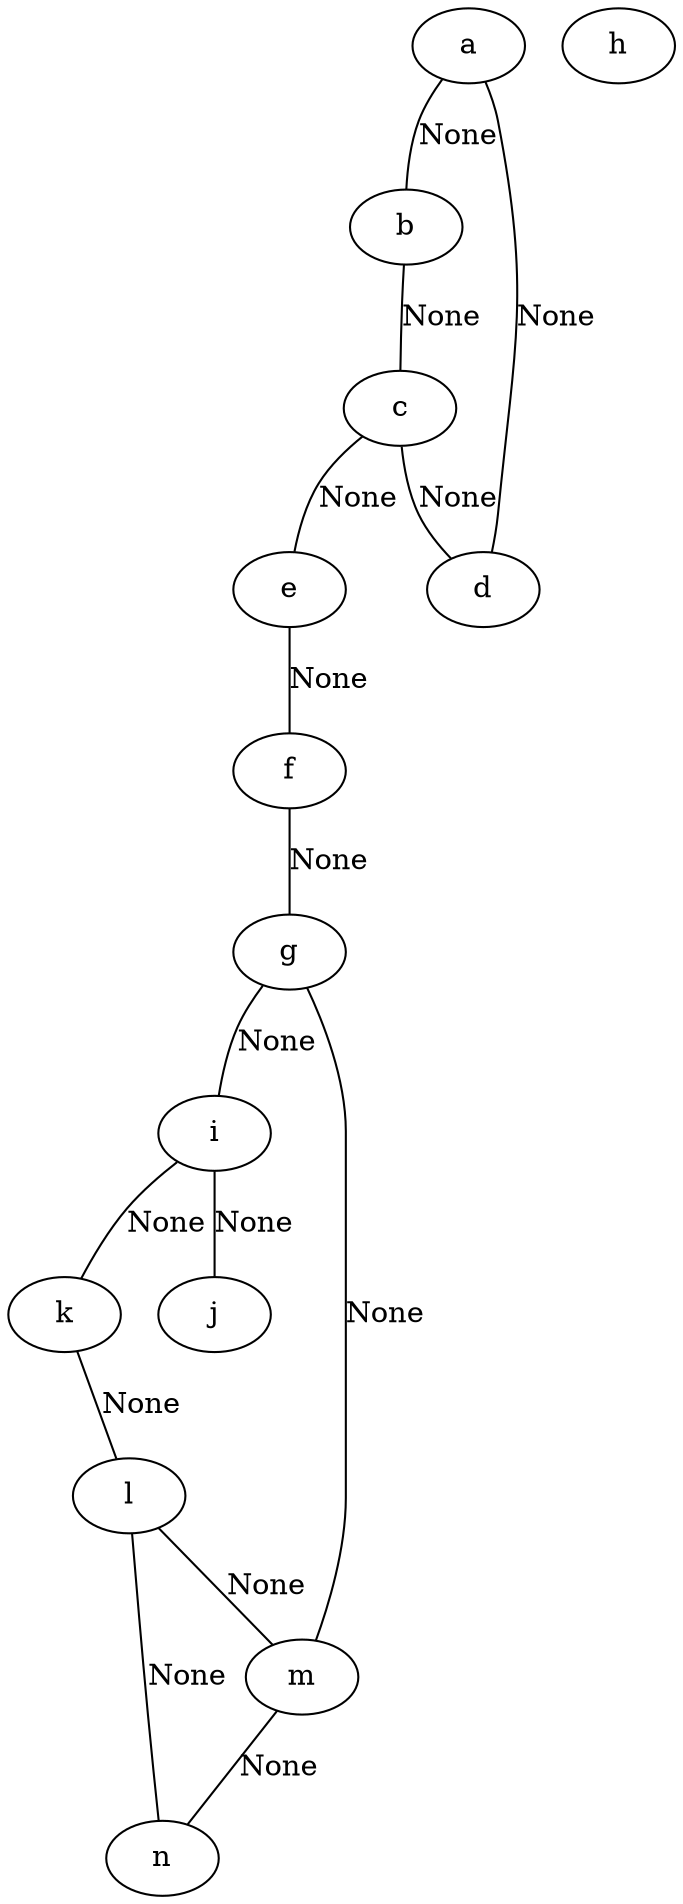 graph graphe { 
	a;
	b;
	c;
	d;
	e;
	f;
	g;
	h;
	i;
	j;
	k;
	l;
	m;
	n;
	a -- b [label=None] ;
	a -- d [label=None] ;
	b -- c [label=None] ;
	c -- d [label=None] ;
	c -- e [label=None] ;
	e -- f [label=None] ;
	f -- g [label=None] ;
	g -- i [label=None] ;
	g -- m [label=None] ;
	i -- j [label=None] ;
	i -- k [label=None] ;
	k -- l [label=None] ;
	l -- m [label=None] ;
	l -- n [label=None] ;
	m -- n [label=None] ;
}
